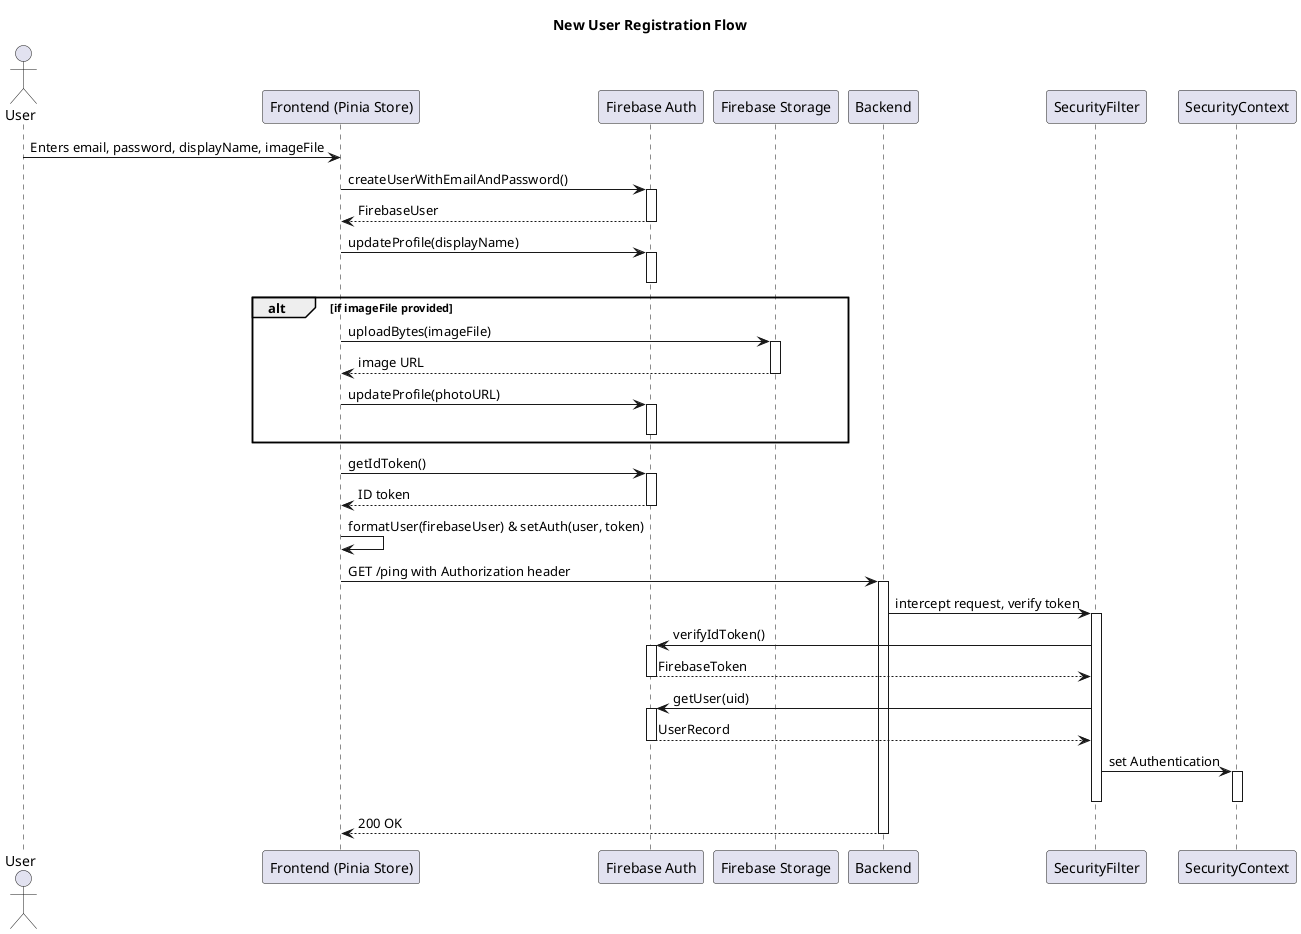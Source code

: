@startuml
actor User
participant "Frontend (Pinia Store)" as Frontend
participant "Firebase Auth" as FirebaseAuth
participant "Firebase Storage" as FirebaseStorage
participant "Backend" as Backend
participant "SecurityFilter" as SecurityFilter
participant "SecurityContext" as SecurityContext

title: New User Registration Flow

User -> Frontend : Enters email, password, displayName, imageFile

Frontend -> FirebaseAuth : createUserWithEmailAndPassword()
activate FirebaseAuth
FirebaseAuth --> Frontend : FirebaseUser
deactivate FirebaseAuth

Frontend -> FirebaseAuth : updateProfile(displayName)
activate FirebaseAuth
deactivate FirebaseAuth


alt if imageFile provided
  Frontend -> FirebaseStorage : uploadBytes(imageFile)
  activate FirebaseStorage
  FirebaseStorage --> Frontend : image URL
  deactivate FirebaseStorage

  Frontend -> FirebaseAuth : updateProfile(photoURL)
  activate FirebaseAuth
  deactivate FirebaseAuth
end

Frontend -> FirebaseAuth : getIdToken()
activate FirebaseAuth
FirebaseAuth --> Frontend : ID token
deactivate FirebaseAuth

Frontend -> Frontend : formatUser(firebaseUser) & setAuth(user, token)

Frontend -> Backend : GET /ping with Authorization header
activate Backend

Backend -> SecurityFilter : intercept request, verify token
activate SecurityFilter

SecurityFilter -> FirebaseAuth : verifyIdToken()
activate FirebaseAuth
FirebaseAuth --> SecurityFilter : FirebaseToken
deactivate FirebaseAuth

SecurityFilter -> FirebaseAuth : getUser(uid)
activate FirebaseAuth
FirebaseAuth --> SecurityFilter : UserRecord
deactivate FirebaseAuth

SecurityFilter -> SecurityContext : set Authentication
activate SecurityContext
deactivate SecurityContext

deactivate SecurityFilter
Backend --> Frontend : 200 OK
deactivate Backend
@enduml